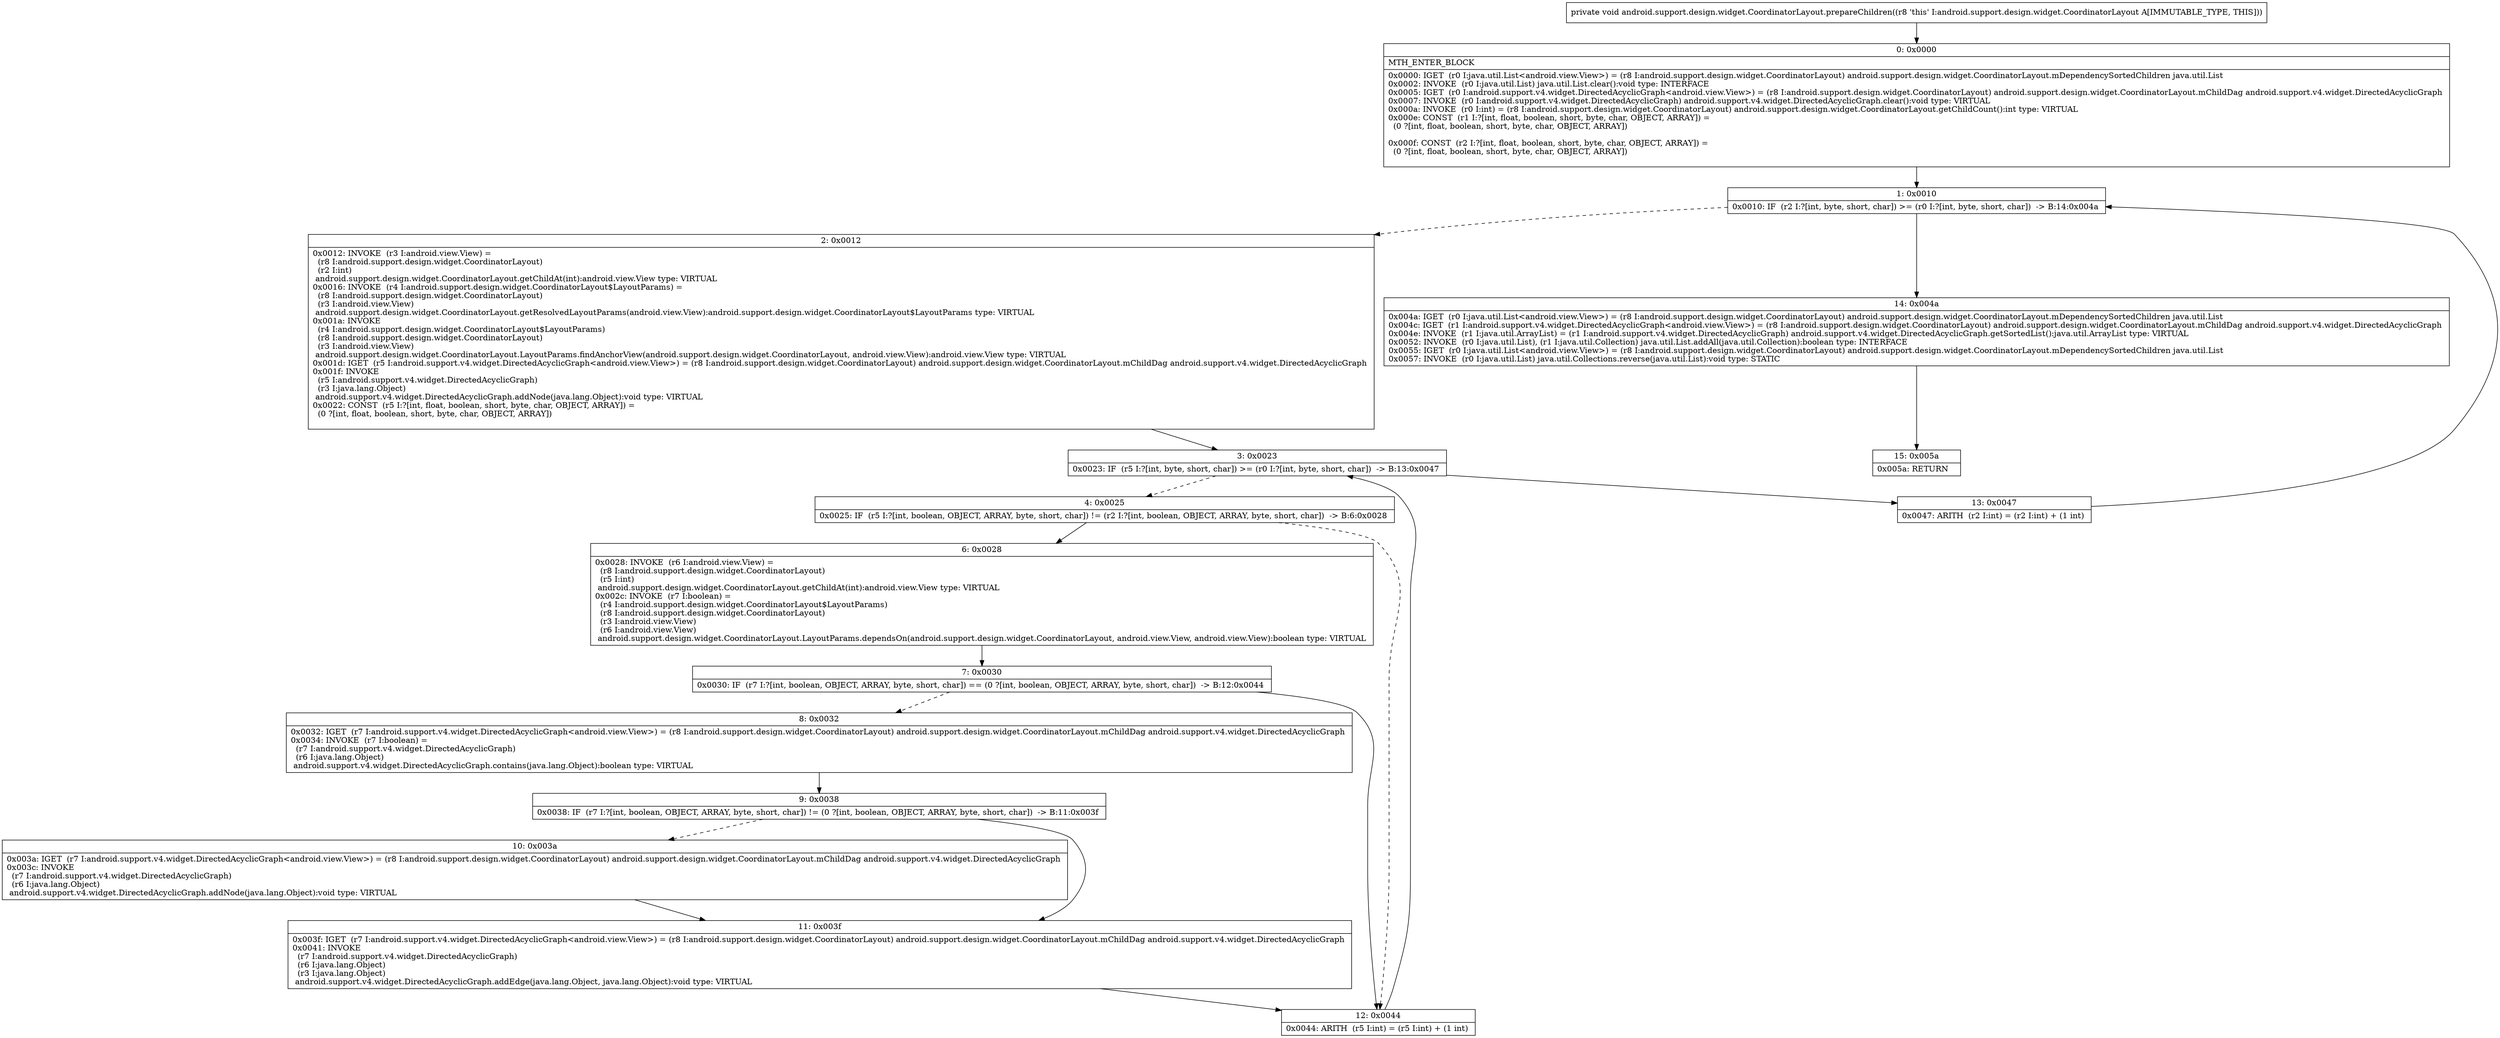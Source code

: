 digraph "CFG forandroid.support.design.widget.CoordinatorLayout.prepareChildren()V" {
Node_0 [shape=record,label="{0\:\ 0x0000|MTH_ENTER_BLOCK\l|0x0000: IGET  (r0 I:java.util.List\<android.view.View\>) = (r8 I:android.support.design.widget.CoordinatorLayout) android.support.design.widget.CoordinatorLayout.mDependencySortedChildren java.util.List \l0x0002: INVOKE  (r0 I:java.util.List) java.util.List.clear():void type: INTERFACE \l0x0005: IGET  (r0 I:android.support.v4.widget.DirectedAcyclicGraph\<android.view.View\>) = (r8 I:android.support.design.widget.CoordinatorLayout) android.support.design.widget.CoordinatorLayout.mChildDag android.support.v4.widget.DirectedAcyclicGraph \l0x0007: INVOKE  (r0 I:android.support.v4.widget.DirectedAcyclicGraph) android.support.v4.widget.DirectedAcyclicGraph.clear():void type: VIRTUAL \l0x000a: INVOKE  (r0 I:int) = (r8 I:android.support.design.widget.CoordinatorLayout) android.support.design.widget.CoordinatorLayout.getChildCount():int type: VIRTUAL \l0x000e: CONST  (r1 I:?[int, float, boolean, short, byte, char, OBJECT, ARRAY]) = \l  (0 ?[int, float, boolean, short, byte, char, OBJECT, ARRAY])\l \l0x000f: CONST  (r2 I:?[int, float, boolean, short, byte, char, OBJECT, ARRAY]) = \l  (0 ?[int, float, boolean, short, byte, char, OBJECT, ARRAY])\l \l}"];
Node_1 [shape=record,label="{1\:\ 0x0010|0x0010: IF  (r2 I:?[int, byte, short, char]) \>= (r0 I:?[int, byte, short, char])  \-\> B:14:0x004a \l}"];
Node_2 [shape=record,label="{2\:\ 0x0012|0x0012: INVOKE  (r3 I:android.view.View) = \l  (r8 I:android.support.design.widget.CoordinatorLayout)\l  (r2 I:int)\l android.support.design.widget.CoordinatorLayout.getChildAt(int):android.view.View type: VIRTUAL \l0x0016: INVOKE  (r4 I:android.support.design.widget.CoordinatorLayout$LayoutParams) = \l  (r8 I:android.support.design.widget.CoordinatorLayout)\l  (r3 I:android.view.View)\l android.support.design.widget.CoordinatorLayout.getResolvedLayoutParams(android.view.View):android.support.design.widget.CoordinatorLayout$LayoutParams type: VIRTUAL \l0x001a: INVOKE  \l  (r4 I:android.support.design.widget.CoordinatorLayout$LayoutParams)\l  (r8 I:android.support.design.widget.CoordinatorLayout)\l  (r3 I:android.view.View)\l android.support.design.widget.CoordinatorLayout.LayoutParams.findAnchorView(android.support.design.widget.CoordinatorLayout, android.view.View):android.view.View type: VIRTUAL \l0x001d: IGET  (r5 I:android.support.v4.widget.DirectedAcyclicGraph\<android.view.View\>) = (r8 I:android.support.design.widget.CoordinatorLayout) android.support.design.widget.CoordinatorLayout.mChildDag android.support.v4.widget.DirectedAcyclicGraph \l0x001f: INVOKE  \l  (r5 I:android.support.v4.widget.DirectedAcyclicGraph)\l  (r3 I:java.lang.Object)\l android.support.v4.widget.DirectedAcyclicGraph.addNode(java.lang.Object):void type: VIRTUAL \l0x0022: CONST  (r5 I:?[int, float, boolean, short, byte, char, OBJECT, ARRAY]) = \l  (0 ?[int, float, boolean, short, byte, char, OBJECT, ARRAY])\l \l}"];
Node_3 [shape=record,label="{3\:\ 0x0023|0x0023: IF  (r5 I:?[int, byte, short, char]) \>= (r0 I:?[int, byte, short, char])  \-\> B:13:0x0047 \l}"];
Node_4 [shape=record,label="{4\:\ 0x0025|0x0025: IF  (r5 I:?[int, boolean, OBJECT, ARRAY, byte, short, char]) != (r2 I:?[int, boolean, OBJECT, ARRAY, byte, short, char])  \-\> B:6:0x0028 \l}"];
Node_6 [shape=record,label="{6\:\ 0x0028|0x0028: INVOKE  (r6 I:android.view.View) = \l  (r8 I:android.support.design.widget.CoordinatorLayout)\l  (r5 I:int)\l android.support.design.widget.CoordinatorLayout.getChildAt(int):android.view.View type: VIRTUAL \l0x002c: INVOKE  (r7 I:boolean) = \l  (r4 I:android.support.design.widget.CoordinatorLayout$LayoutParams)\l  (r8 I:android.support.design.widget.CoordinatorLayout)\l  (r3 I:android.view.View)\l  (r6 I:android.view.View)\l android.support.design.widget.CoordinatorLayout.LayoutParams.dependsOn(android.support.design.widget.CoordinatorLayout, android.view.View, android.view.View):boolean type: VIRTUAL \l}"];
Node_7 [shape=record,label="{7\:\ 0x0030|0x0030: IF  (r7 I:?[int, boolean, OBJECT, ARRAY, byte, short, char]) == (0 ?[int, boolean, OBJECT, ARRAY, byte, short, char])  \-\> B:12:0x0044 \l}"];
Node_8 [shape=record,label="{8\:\ 0x0032|0x0032: IGET  (r7 I:android.support.v4.widget.DirectedAcyclicGraph\<android.view.View\>) = (r8 I:android.support.design.widget.CoordinatorLayout) android.support.design.widget.CoordinatorLayout.mChildDag android.support.v4.widget.DirectedAcyclicGraph \l0x0034: INVOKE  (r7 I:boolean) = \l  (r7 I:android.support.v4.widget.DirectedAcyclicGraph)\l  (r6 I:java.lang.Object)\l android.support.v4.widget.DirectedAcyclicGraph.contains(java.lang.Object):boolean type: VIRTUAL \l}"];
Node_9 [shape=record,label="{9\:\ 0x0038|0x0038: IF  (r7 I:?[int, boolean, OBJECT, ARRAY, byte, short, char]) != (0 ?[int, boolean, OBJECT, ARRAY, byte, short, char])  \-\> B:11:0x003f \l}"];
Node_10 [shape=record,label="{10\:\ 0x003a|0x003a: IGET  (r7 I:android.support.v4.widget.DirectedAcyclicGraph\<android.view.View\>) = (r8 I:android.support.design.widget.CoordinatorLayout) android.support.design.widget.CoordinatorLayout.mChildDag android.support.v4.widget.DirectedAcyclicGraph \l0x003c: INVOKE  \l  (r7 I:android.support.v4.widget.DirectedAcyclicGraph)\l  (r6 I:java.lang.Object)\l android.support.v4.widget.DirectedAcyclicGraph.addNode(java.lang.Object):void type: VIRTUAL \l}"];
Node_11 [shape=record,label="{11\:\ 0x003f|0x003f: IGET  (r7 I:android.support.v4.widget.DirectedAcyclicGraph\<android.view.View\>) = (r8 I:android.support.design.widget.CoordinatorLayout) android.support.design.widget.CoordinatorLayout.mChildDag android.support.v4.widget.DirectedAcyclicGraph \l0x0041: INVOKE  \l  (r7 I:android.support.v4.widget.DirectedAcyclicGraph)\l  (r6 I:java.lang.Object)\l  (r3 I:java.lang.Object)\l android.support.v4.widget.DirectedAcyclicGraph.addEdge(java.lang.Object, java.lang.Object):void type: VIRTUAL \l}"];
Node_12 [shape=record,label="{12\:\ 0x0044|0x0044: ARITH  (r5 I:int) = (r5 I:int) + (1 int) \l}"];
Node_13 [shape=record,label="{13\:\ 0x0047|0x0047: ARITH  (r2 I:int) = (r2 I:int) + (1 int) \l}"];
Node_14 [shape=record,label="{14\:\ 0x004a|0x004a: IGET  (r0 I:java.util.List\<android.view.View\>) = (r8 I:android.support.design.widget.CoordinatorLayout) android.support.design.widget.CoordinatorLayout.mDependencySortedChildren java.util.List \l0x004c: IGET  (r1 I:android.support.v4.widget.DirectedAcyclicGraph\<android.view.View\>) = (r8 I:android.support.design.widget.CoordinatorLayout) android.support.design.widget.CoordinatorLayout.mChildDag android.support.v4.widget.DirectedAcyclicGraph \l0x004e: INVOKE  (r1 I:java.util.ArrayList) = (r1 I:android.support.v4.widget.DirectedAcyclicGraph) android.support.v4.widget.DirectedAcyclicGraph.getSortedList():java.util.ArrayList type: VIRTUAL \l0x0052: INVOKE  (r0 I:java.util.List), (r1 I:java.util.Collection) java.util.List.addAll(java.util.Collection):boolean type: INTERFACE \l0x0055: IGET  (r0 I:java.util.List\<android.view.View\>) = (r8 I:android.support.design.widget.CoordinatorLayout) android.support.design.widget.CoordinatorLayout.mDependencySortedChildren java.util.List \l0x0057: INVOKE  (r0 I:java.util.List) java.util.Collections.reverse(java.util.List):void type: STATIC \l}"];
Node_15 [shape=record,label="{15\:\ 0x005a|0x005a: RETURN   \l}"];
MethodNode[shape=record,label="{private void android.support.design.widget.CoordinatorLayout.prepareChildren((r8 'this' I:android.support.design.widget.CoordinatorLayout A[IMMUTABLE_TYPE, THIS])) }"];
MethodNode -> Node_0;
Node_0 -> Node_1;
Node_1 -> Node_2[style=dashed];
Node_1 -> Node_14;
Node_2 -> Node_3;
Node_3 -> Node_4[style=dashed];
Node_3 -> Node_13;
Node_4 -> Node_6;
Node_4 -> Node_12[style=dashed];
Node_6 -> Node_7;
Node_7 -> Node_8[style=dashed];
Node_7 -> Node_12;
Node_8 -> Node_9;
Node_9 -> Node_10[style=dashed];
Node_9 -> Node_11;
Node_10 -> Node_11;
Node_11 -> Node_12;
Node_12 -> Node_3;
Node_13 -> Node_1;
Node_14 -> Node_15;
}


